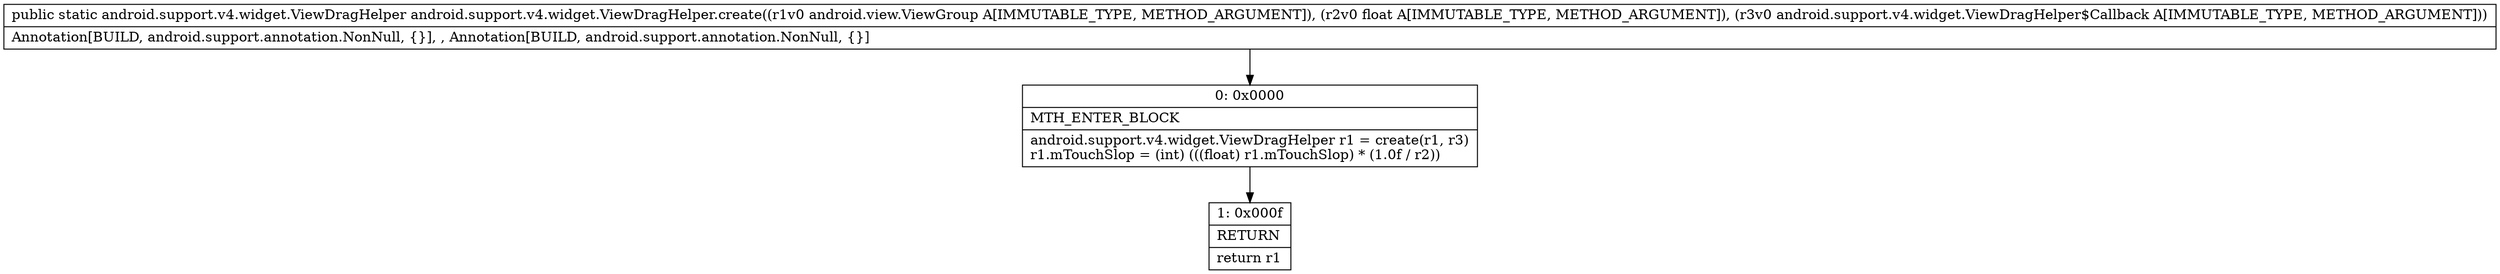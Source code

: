 digraph "CFG forandroid.support.v4.widget.ViewDragHelper.create(Landroid\/view\/ViewGroup;FLandroid\/support\/v4\/widget\/ViewDragHelper$Callback;)Landroid\/support\/v4\/widget\/ViewDragHelper;" {
Node_0 [shape=record,label="{0\:\ 0x0000|MTH_ENTER_BLOCK\l|android.support.v4.widget.ViewDragHelper r1 = create(r1, r3)\lr1.mTouchSlop = (int) (((float) r1.mTouchSlop) * (1.0f \/ r2))\l}"];
Node_1 [shape=record,label="{1\:\ 0x000f|RETURN\l|return r1\l}"];
MethodNode[shape=record,label="{public static android.support.v4.widget.ViewDragHelper android.support.v4.widget.ViewDragHelper.create((r1v0 android.view.ViewGroup A[IMMUTABLE_TYPE, METHOD_ARGUMENT]), (r2v0 float A[IMMUTABLE_TYPE, METHOD_ARGUMENT]), (r3v0 android.support.v4.widget.ViewDragHelper$Callback A[IMMUTABLE_TYPE, METHOD_ARGUMENT]))  | Annotation[BUILD, android.support.annotation.NonNull, \{\}], , Annotation[BUILD, android.support.annotation.NonNull, \{\}]\l}"];
MethodNode -> Node_0;
Node_0 -> Node_1;
}

